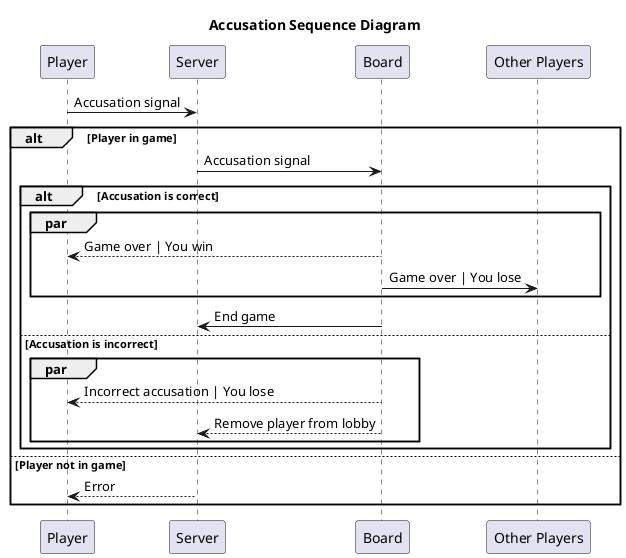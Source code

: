 @startuml Sequence Diagram
title Accusation Sequence Diagram
Player -> Server: Accusation signal
alt Player in game
    Server -> Board: Accusation signal
    alt Accusation is correct
        par
            Board --> Player: Game over | You win
            Board -> "Other Players": Game over | You lose
        end
            Board -> Server: End game
    else Accusation is incorrect
        par
            Board --> Player: Incorrect accusation | You lose
            Board --> Server: Remove player from lobby
        end
    end
else Player not in game
    Server --> Player: Error
end
@enduml
